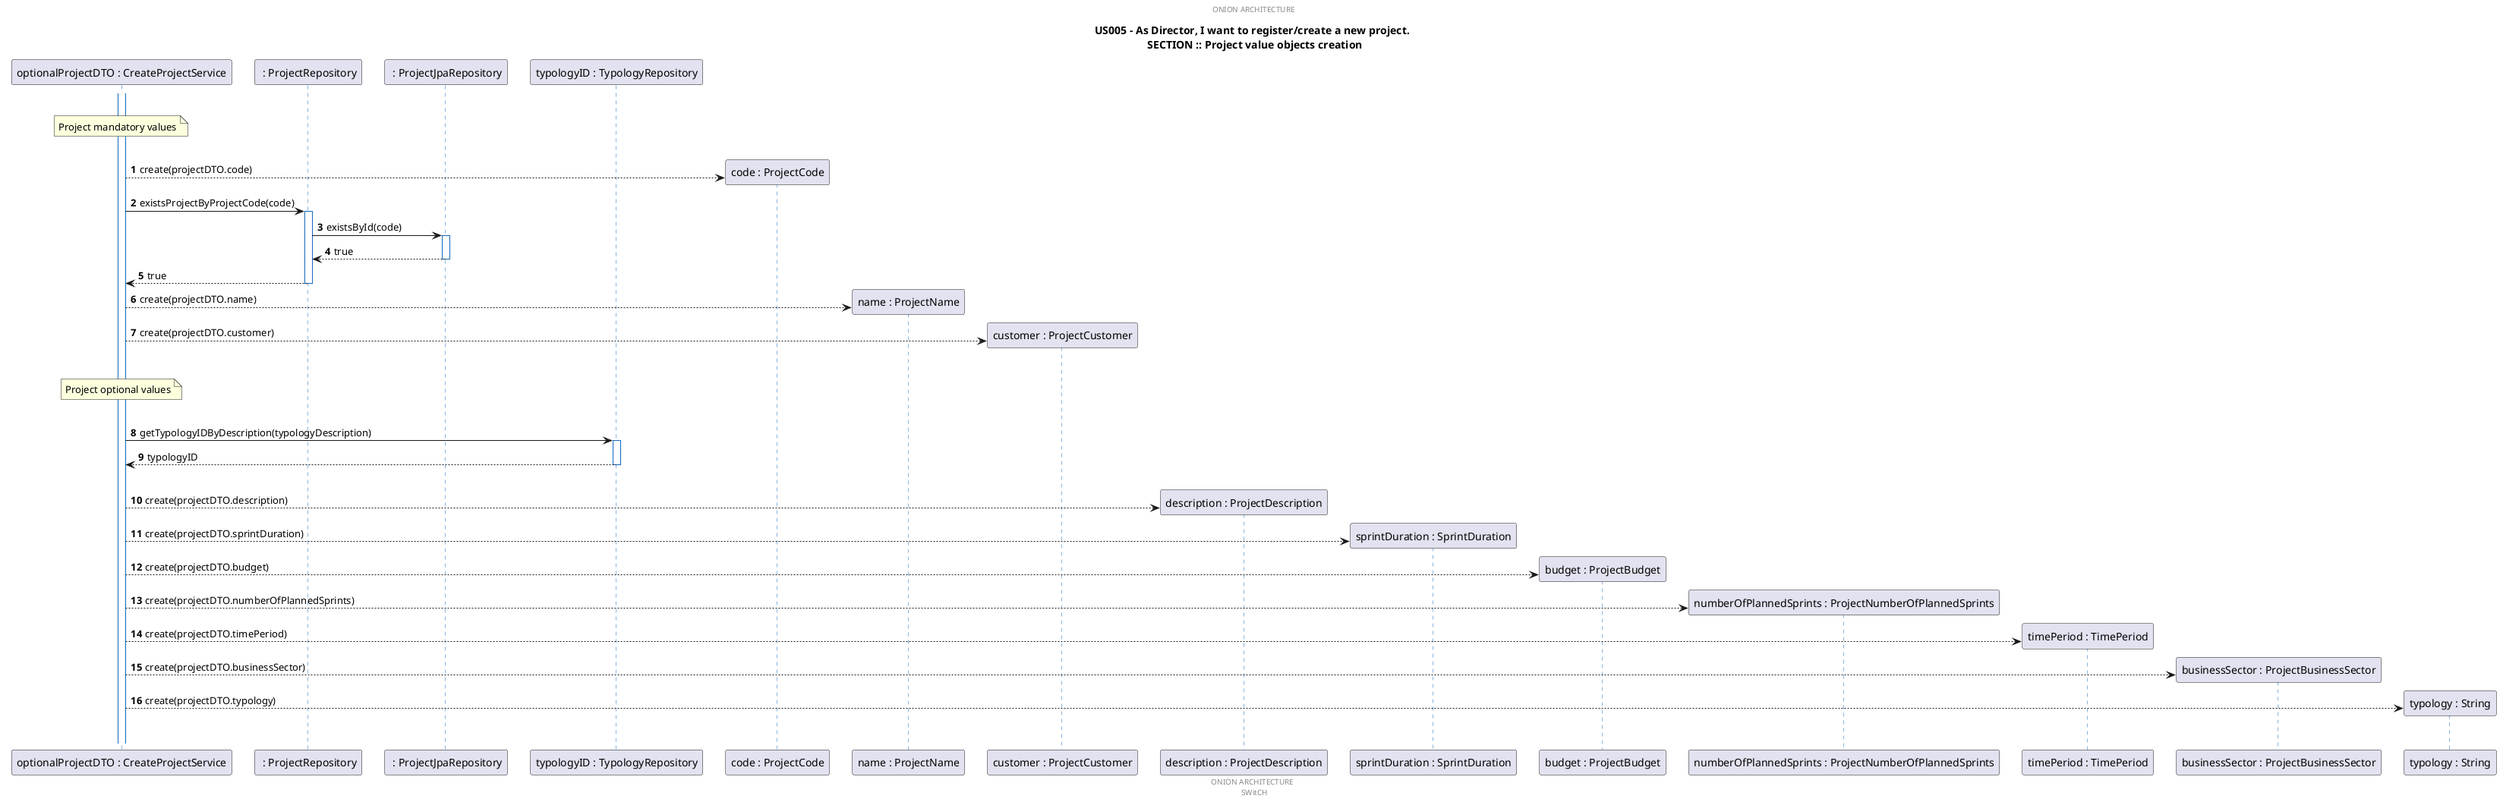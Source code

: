 @startuml
'https://plantuml.com/class-diagram

'' ////////////////////
'' SET GLOBAL VARIABLES
!$TITLE  = "US005 - As Director, I want to register/create a new project. \n SECTION :: Project value objects creation"
!$SUB_TITLE = "ONION ARCHITECTURE"
'' END SET GLOBAL VARIABLES
'' ////////////////////

'' ///////////////////
'' // SET PARTICIPANTS

participant "optionalProjectDTO : CreateProjectService" as service
participant " : ProjectRepository" as ProjectRepository
participant " : ProjectJpaRepository" as ProjectJpaRepository
participant "typologyID : TypologyRepository" as typo
participant "code : ProjectCode" as ProjectCode
participant "name : ProjectName" as ProjectName
participant "customer : ProjectCustomer" as ProjectCustomer
participant "description : ProjectDescription" as ProjectDescription
participant "sprintDuration : SprintDuration" as SprintDuration
participant "budget : ProjectBudget" as ProjectBudget
participant "numberOfPlannedSprints : ProjectNumberOfPlannedSprints" as ProjectNumberOfPlannedSprints
participant "timePeriod : TimePeriod" as TimePeriod
participant "businessSector : ProjectBusinessSector" as ProjectBusinessSector
participant "typology : String" as String

'' // END SET PARTICIPANTS
'' ///////////////////////

'' ////////////////
'' // SET SEQUENCE



autonumber

activate service
|||
note over service : Project mandatory values
|||

service --> ProjectCode** : create(projectDTO.code)

service -> ProjectRepository : existsProjectByProjectCode(code)
activate ProjectRepository
ProjectRepository -> ProjectJpaRepository : existsById(code)
activate ProjectJpaRepository
ProjectRepository <-- ProjectJpaRepository : true
deactivate ProjectJpaRepository
service <-- ProjectRepository : true
deactivate ProjectRepository

service --> ProjectName** : create(projectDTO.name)
service --> ProjectCustomer** : create(projectDTO.customer)
|||
note over service : Project optional values
|||
service -> typo :getTypologyIDByDescription(typologyDescription)
activate typo
service <-- typo: typologyID
deactivate typo
|||
service --> ProjectDescription** : create(projectDTO.description)
service --> SprintDuration** : create(projectDTO.sprintDuration)
service --> ProjectBudget** : create(projectDTO.budget)
service --> ProjectNumberOfPlannedSprints** : create(projectDTO.numberOfPlannedSprints)
service --> TimePeriod** : create(projectDTO.timePeriod)
service --> ProjectBusinessSector** : create(projectDTO.businessSector)
service --> String** : create(projectDTO.typology)


|||
'' // END SET SEQUENCE
'' ///////////////////

'' ////////////////
'' THEME AND STYLES

''TITLE ON TOP
title $TITLE
''HEADER FOOTER DESCRIPTIONS
center header $SUB_TITLE
center footer $SUB_TITLE \n SWitCH

''STYLES
'skinparam monochrome true
skinparam maxMessageSize 500
skinparam roundCorner 4
autonumber

skinparam sequence {


    ActorBorderColor #111
    ActorBackgroundColor #eee
    ActorBorderThickness 0.8
    ActorFontColor black
    ActorFontSize 15
    'ActorFontName Helvetica

    ParticipantPadding 10
    ParticipantBorderColor #666
    ParticipantBackgroundColor lightblue
    ParticipantBorderThickness 0.8
    'ParticipantFontName Helvetica
    ParticipantFontSize 15
    ParticipantFontColor black

    ArrowColor black
    ArrowThickness 0.8
    ArrowFontSize 15

    'LifeLineBorderColor #666
    'LifeLineBorderColor #438DD5
    LifeLineBorderColor #1168BD
    LifeLineBackgroundColor white

    ReferenceBorderThickness  0.8
    ReferenceFontSize 16

}

skinparam note {
    borderColor #666
    backgroundColor #fde52e
    'borderColor yellow
    borderThickness 0.8
}

'' END THEME AND STYLES
'' ////////////////




@enduml